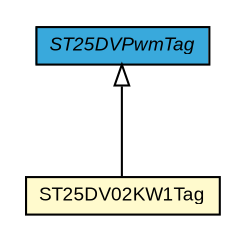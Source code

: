 #!/usr/local/bin/dot
#
# Class diagram 
# Generated by UMLGraph version R5_7_2-3-gee82a7 (http://www.umlgraph.org/)
#

digraph G {
	edge [fontname="arial",fontsize=10,labelfontname="arial",labelfontsize=10];
	node [fontname="arial",fontsize=10,shape=plaintext];
	nodesep=0.25;
	ranksep=0.5;
	// com.st.st25sdk.type5.st25dvpwm.ST25DVPwmTag
	c17768 [label=<<table title="com.st.st25sdk.type5.st25dvpwm.ST25DVPwmTag" border="0" cellborder="1" cellspacing="0" cellpadding="2" port="p" bgcolor="#39a9dc" href="./ST25DVPwmTag.html">
		<tr><td><table border="0" cellspacing="0" cellpadding="1">
<tr><td align="center" balign="center"><font face="arial italic"> ST25DVPwmTag </font></td></tr>
		</table></td></tr>
		</table>>, URL="./ST25DVPwmTag.html", fontname="arial", fontcolor="black", fontsize=9.0];
	// com.st.st25sdk.type5.st25dvpwm.ST25DV02KW1Tag
	c17775 [label=<<table title="com.st.st25sdk.type5.st25dvpwm.ST25DV02KW1Tag" border="0" cellborder="1" cellspacing="0" cellpadding="2" port="p" bgcolor="lemonChiffon" href="./ST25DV02KW1Tag.html">
		<tr><td><table border="0" cellspacing="0" cellpadding="1">
<tr><td align="center" balign="center"> ST25DV02KW1Tag </td></tr>
		</table></td></tr>
		</table>>, URL="./ST25DV02KW1Tag.html", fontname="arial", fontcolor="black", fontsize=9.0];
	//com.st.st25sdk.type5.st25dvpwm.ST25DV02KW1Tag extends com.st.st25sdk.type5.st25dvpwm.ST25DVPwmTag
	c17768:p -> c17775:p [dir=back,arrowtail=empty];
}

